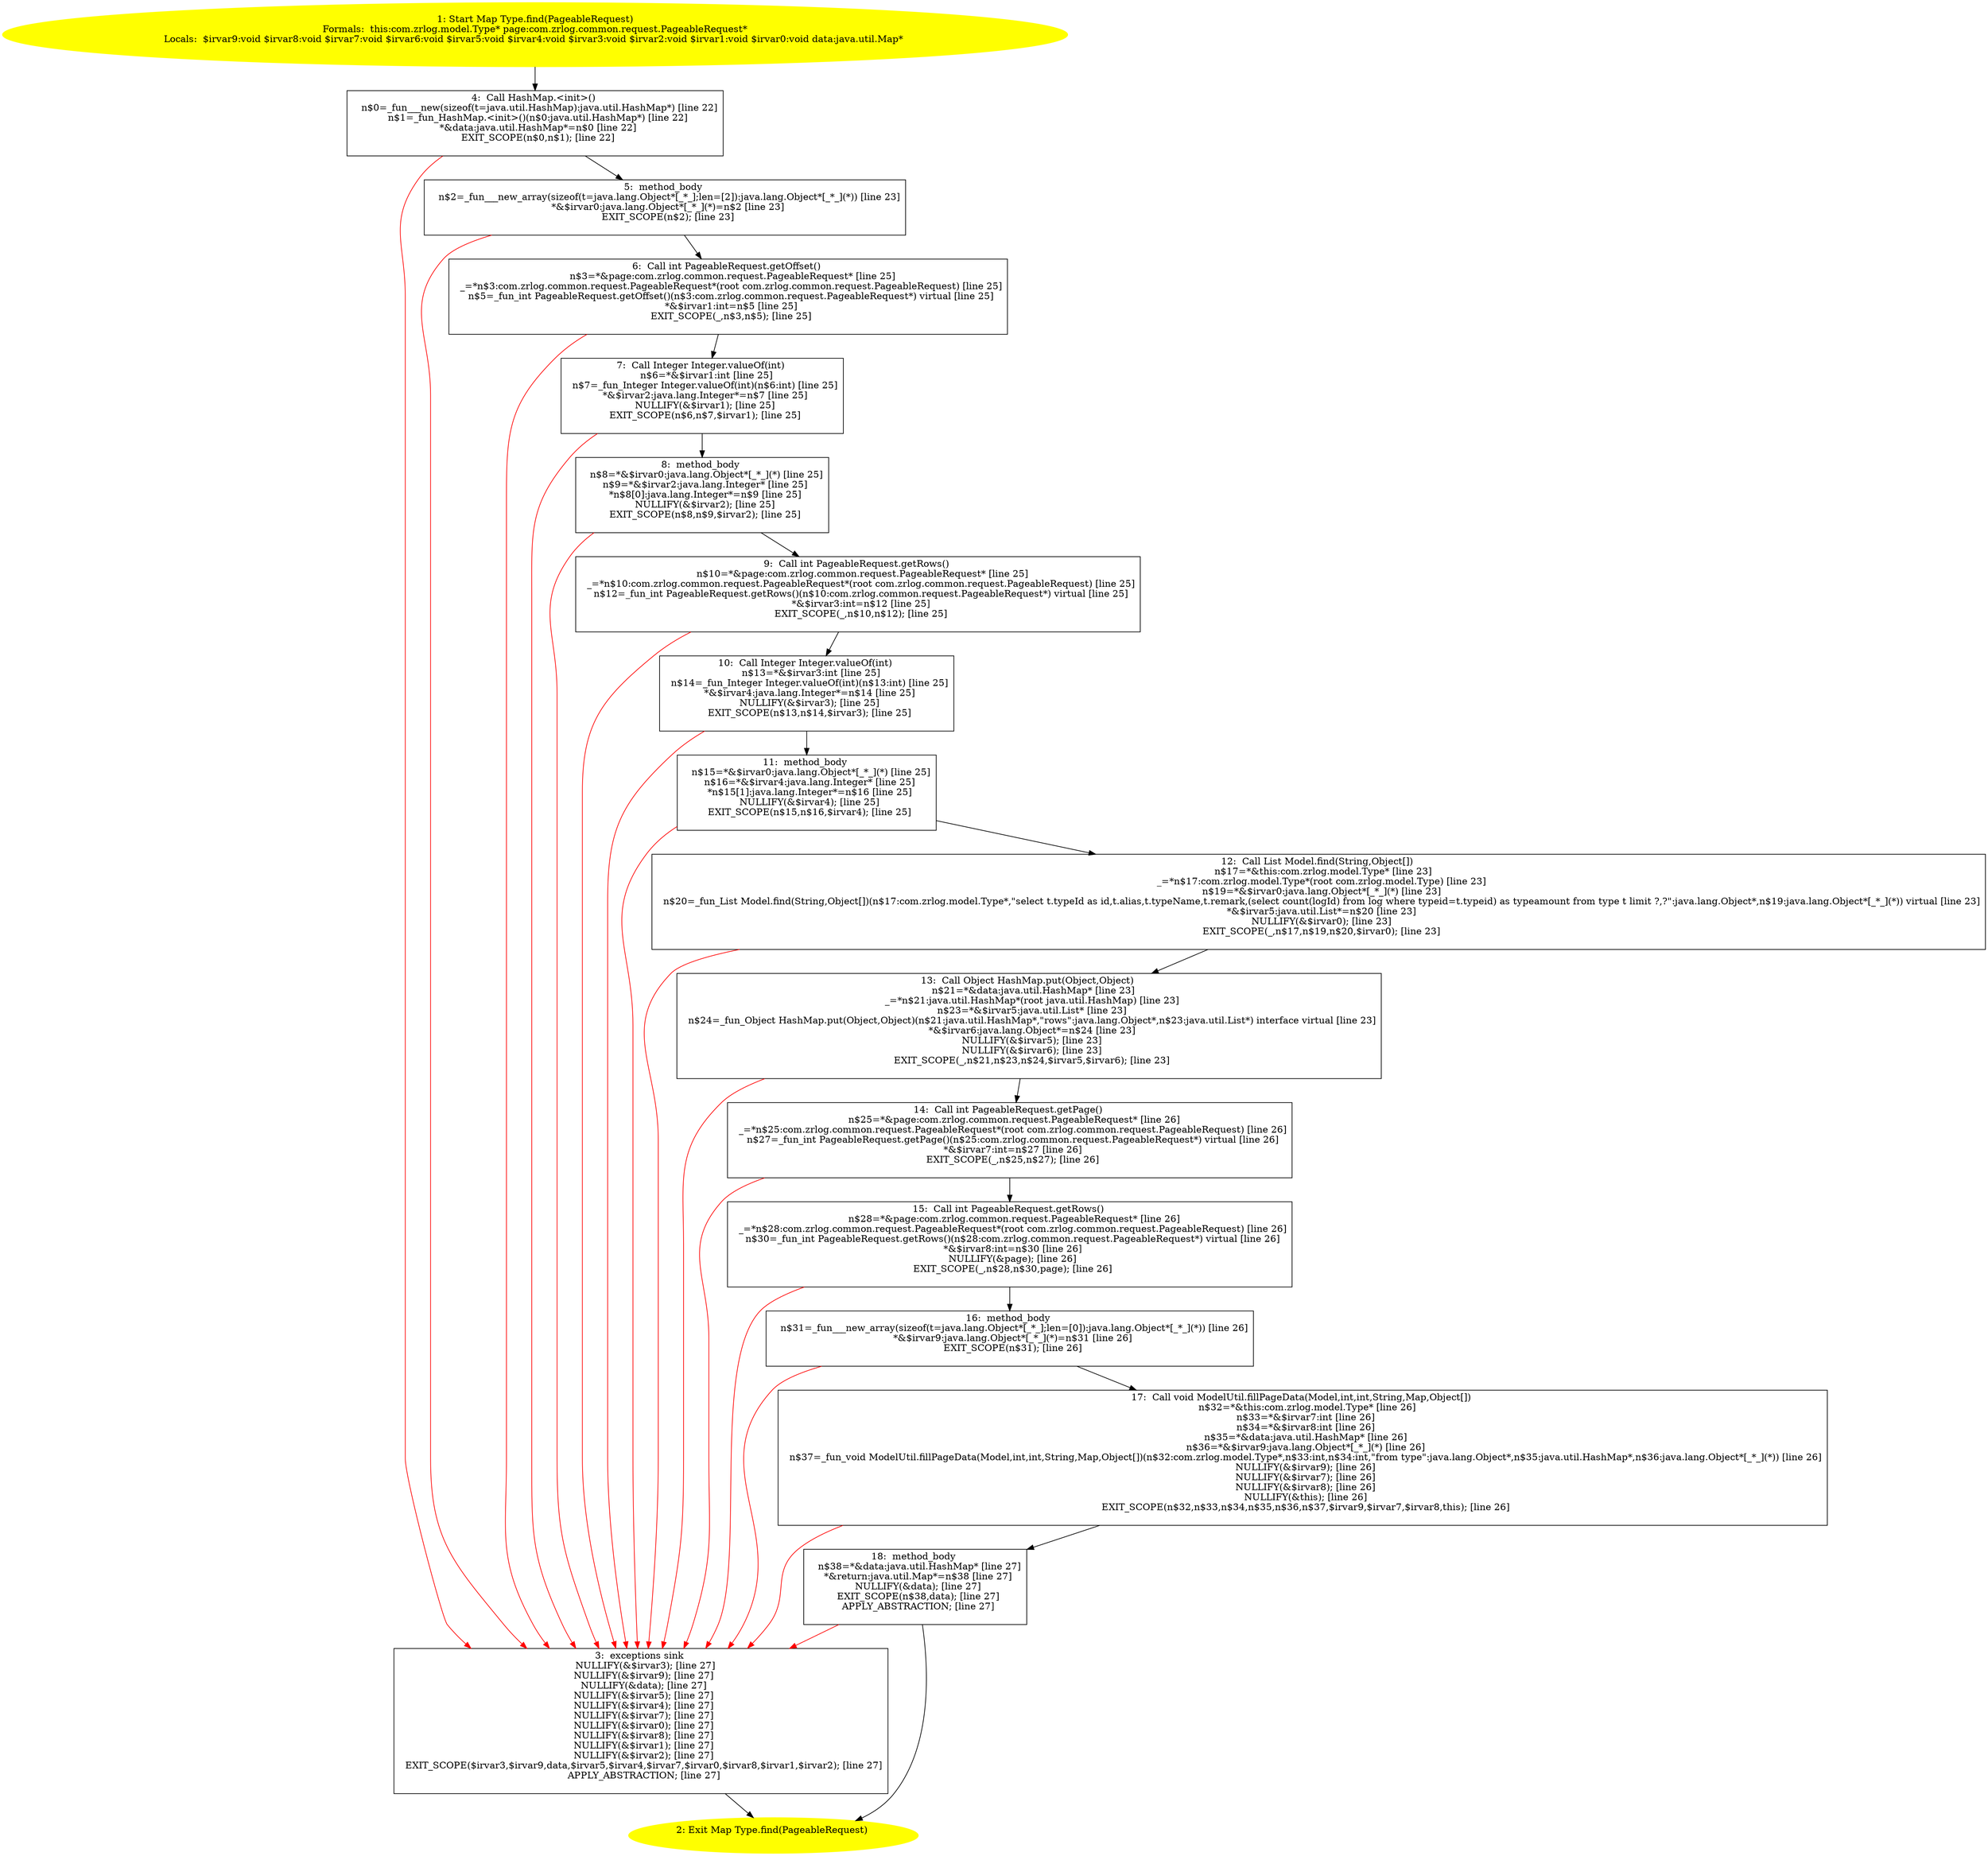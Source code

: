 /* @generated */
digraph cfg {
"com.zrlog.model.Type.find(com.zrlog.common.request.PageableRequest):java.util.Map.40b207662d74c3b27a3356ad98db0ec5_1" [label="1: Start Map Type.find(PageableRequest)\nFormals:  this:com.zrlog.model.Type* page:com.zrlog.common.request.PageableRequest*\nLocals:  $irvar9:void $irvar8:void $irvar7:void $irvar6:void $irvar5:void $irvar4:void $irvar3:void $irvar2:void $irvar1:void $irvar0:void data:java.util.Map* \n  " color=yellow style=filled]
	

	 "com.zrlog.model.Type.find(com.zrlog.common.request.PageableRequest):java.util.Map.40b207662d74c3b27a3356ad98db0ec5_1" -> "com.zrlog.model.Type.find(com.zrlog.common.request.PageableRequest):java.util.Map.40b207662d74c3b27a3356ad98db0ec5_4" ;
"com.zrlog.model.Type.find(com.zrlog.common.request.PageableRequest):java.util.Map.40b207662d74c3b27a3356ad98db0ec5_2" [label="2: Exit Map Type.find(PageableRequest) \n  " color=yellow style=filled]
	

"com.zrlog.model.Type.find(com.zrlog.common.request.PageableRequest):java.util.Map.40b207662d74c3b27a3356ad98db0ec5_3" [label="3:  exceptions sink \n   NULLIFY(&$irvar3); [line 27]\n  NULLIFY(&$irvar9); [line 27]\n  NULLIFY(&data); [line 27]\n  NULLIFY(&$irvar5); [line 27]\n  NULLIFY(&$irvar4); [line 27]\n  NULLIFY(&$irvar7); [line 27]\n  NULLIFY(&$irvar0); [line 27]\n  NULLIFY(&$irvar8); [line 27]\n  NULLIFY(&$irvar1); [line 27]\n  NULLIFY(&$irvar2); [line 27]\n  EXIT_SCOPE($irvar3,$irvar9,data,$irvar5,$irvar4,$irvar7,$irvar0,$irvar8,$irvar1,$irvar2); [line 27]\n  APPLY_ABSTRACTION; [line 27]\n " shape="box"]
	

	 "com.zrlog.model.Type.find(com.zrlog.common.request.PageableRequest):java.util.Map.40b207662d74c3b27a3356ad98db0ec5_3" -> "com.zrlog.model.Type.find(com.zrlog.common.request.PageableRequest):java.util.Map.40b207662d74c3b27a3356ad98db0ec5_2" ;
"com.zrlog.model.Type.find(com.zrlog.common.request.PageableRequest):java.util.Map.40b207662d74c3b27a3356ad98db0ec5_4" [label="4:  Call HashMap.<init>() \n   n$0=_fun___new(sizeof(t=java.util.HashMap):java.util.HashMap*) [line 22]\n  n$1=_fun_HashMap.<init>()(n$0:java.util.HashMap*) [line 22]\n  *&data:java.util.HashMap*=n$0 [line 22]\n  EXIT_SCOPE(n$0,n$1); [line 22]\n " shape="box"]
	

	 "com.zrlog.model.Type.find(com.zrlog.common.request.PageableRequest):java.util.Map.40b207662d74c3b27a3356ad98db0ec5_4" -> "com.zrlog.model.Type.find(com.zrlog.common.request.PageableRequest):java.util.Map.40b207662d74c3b27a3356ad98db0ec5_5" ;
	 "com.zrlog.model.Type.find(com.zrlog.common.request.PageableRequest):java.util.Map.40b207662d74c3b27a3356ad98db0ec5_4" -> "com.zrlog.model.Type.find(com.zrlog.common.request.PageableRequest):java.util.Map.40b207662d74c3b27a3356ad98db0ec5_3" [color="red" ];
"com.zrlog.model.Type.find(com.zrlog.common.request.PageableRequest):java.util.Map.40b207662d74c3b27a3356ad98db0ec5_5" [label="5:  method_body \n   n$2=_fun___new_array(sizeof(t=java.lang.Object*[_*_];len=[2]):java.lang.Object*[_*_](*)) [line 23]\n  *&$irvar0:java.lang.Object*[_*_](*)=n$2 [line 23]\n  EXIT_SCOPE(n$2); [line 23]\n " shape="box"]
	

	 "com.zrlog.model.Type.find(com.zrlog.common.request.PageableRequest):java.util.Map.40b207662d74c3b27a3356ad98db0ec5_5" -> "com.zrlog.model.Type.find(com.zrlog.common.request.PageableRequest):java.util.Map.40b207662d74c3b27a3356ad98db0ec5_6" ;
	 "com.zrlog.model.Type.find(com.zrlog.common.request.PageableRequest):java.util.Map.40b207662d74c3b27a3356ad98db0ec5_5" -> "com.zrlog.model.Type.find(com.zrlog.common.request.PageableRequest):java.util.Map.40b207662d74c3b27a3356ad98db0ec5_3" [color="red" ];
"com.zrlog.model.Type.find(com.zrlog.common.request.PageableRequest):java.util.Map.40b207662d74c3b27a3356ad98db0ec5_6" [label="6:  Call int PageableRequest.getOffset() \n   n$3=*&page:com.zrlog.common.request.PageableRequest* [line 25]\n  _=*n$3:com.zrlog.common.request.PageableRequest*(root com.zrlog.common.request.PageableRequest) [line 25]\n  n$5=_fun_int PageableRequest.getOffset()(n$3:com.zrlog.common.request.PageableRequest*) virtual [line 25]\n  *&$irvar1:int=n$5 [line 25]\n  EXIT_SCOPE(_,n$3,n$5); [line 25]\n " shape="box"]
	

	 "com.zrlog.model.Type.find(com.zrlog.common.request.PageableRequest):java.util.Map.40b207662d74c3b27a3356ad98db0ec5_6" -> "com.zrlog.model.Type.find(com.zrlog.common.request.PageableRequest):java.util.Map.40b207662d74c3b27a3356ad98db0ec5_7" ;
	 "com.zrlog.model.Type.find(com.zrlog.common.request.PageableRequest):java.util.Map.40b207662d74c3b27a3356ad98db0ec5_6" -> "com.zrlog.model.Type.find(com.zrlog.common.request.PageableRequest):java.util.Map.40b207662d74c3b27a3356ad98db0ec5_3" [color="red" ];
"com.zrlog.model.Type.find(com.zrlog.common.request.PageableRequest):java.util.Map.40b207662d74c3b27a3356ad98db0ec5_7" [label="7:  Call Integer Integer.valueOf(int) \n   n$6=*&$irvar1:int [line 25]\n  n$7=_fun_Integer Integer.valueOf(int)(n$6:int) [line 25]\n  *&$irvar2:java.lang.Integer*=n$7 [line 25]\n  NULLIFY(&$irvar1); [line 25]\n  EXIT_SCOPE(n$6,n$7,$irvar1); [line 25]\n " shape="box"]
	

	 "com.zrlog.model.Type.find(com.zrlog.common.request.PageableRequest):java.util.Map.40b207662d74c3b27a3356ad98db0ec5_7" -> "com.zrlog.model.Type.find(com.zrlog.common.request.PageableRequest):java.util.Map.40b207662d74c3b27a3356ad98db0ec5_8" ;
	 "com.zrlog.model.Type.find(com.zrlog.common.request.PageableRequest):java.util.Map.40b207662d74c3b27a3356ad98db0ec5_7" -> "com.zrlog.model.Type.find(com.zrlog.common.request.PageableRequest):java.util.Map.40b207662d74c3b27a3356ad98db0ec5_3" [color="red" ];
"com.zrlog.model.Type.find(com.zrlog.common.request.PageableRequest):java.util.Map.40b207662d74c3b27a3356ad98db0ec5_8" [label="8:  method_body \n   n$8=*&$irvar0:java.lang.Object*[_*_](*) [line 25]\n  n$9=*&$irvar2:java.lang.Integer* [line 25]\n  *n$8[0]:java.lang.Integer*=n$9 [line 25]\n  NULLIFY(&$irvar2); [line 25]\n  EXIT_SCOPE(n$8,n$9,$irvar2); [line 25]\n " shape="box"]
	

	 "com.zrlog.model.Type.find(com.zrlog.common.request.PageableRequest):java.util.Map.40b207662d74c3b27a3356ad98db0ec5_8" -> "com.zrlog.model.Type.find(com.zrlog.common.request.PageableRequest):java.util.Map.40b207662d74c3b27a3356ad98db0ec5_9" ;
	 "com.zrlog.model.Type.find(com.zrlog.common.request.PageableRequest):java.util.Map.40b207662d74c3b27a3356ad98db0ec5_8" -> "com.zrlog.model.Type.find(com.zrlog.common.request.PageableRequest):java.util.Map.40b207662d74c3b27a3356ad98db0ec5_3" [color="red" ];
"com.zrlog.model.Type.find(com.zrlog.common.request.PageableRequest):java.util.Map.40b207662d74c3b27a3356ad98db0ec5_9" [label="9:  Call int PageableRequest.getRows() \n   n$10=*&page:com.zrlog.common.request.PageableRequest* [line 25]\n  _=*n$10:com.zrlog.common.request.PageableRequest*(root com.zrlog.common.request.PageableRequest) [line 25]\n  n$12=_fun_int PageableRequest.getRows()(n$10:com.zrlog.common.request.PageableRequest*) virtual [line 25]\n  *&$irvar3:int=n$12 [line 25]\n  EXIT_SCOPE(_,n$10,n$12); [line 25]\n " shape="box"]
	

	 "com.zrlog.model.Type.find(com.zrlog.common.request.PageableRequest):java.util.Map.40b207662d74c3b27a3356ad98db0ec5_9" -> "com.zrlog.model.Type.find(com.zrlog.common.request.PageableRequest):java.util.Map.40b207662d74c3b27a3356ad98db0ec5_10" ;
	 "com.zrlog.model.Type.find(com.zrlog.common.request.PageableRequest):java.util.Map.40b207662d74c3b27a3356ad98db0ec5_9" -> "com.zrlog.model.Type.find(com.zrlog.common.request.PageableRequest):java.util.Map.40b207662d74c3b27a3356ad98db0ec5_3" [color="red" ];
"com.zrlog.model.Type.find(com.zrlog.common.request.PageableRequest):java.util.Map.40b207662d74c3b27a3356ad98db0ec5_10" [label="10:  Call Integer Integer.valueOf(int) \n   n$13=*&$irvar3:int [line 25]\n  n$14=_fun_Integer Integer.valueOf(int)(n$13:int) [line 25]\n  *&$irvar4:java.lang.Integer*=n$14 [line 25]\n  NULLIFY(&$irvar3); [line 25]\n  EXIT_SCOPE(n$13,n$14,$irvar3); [line 25]\n " shape="box"]
	

	 "com.zrlog.model.Type.find(com.zrlog.common.request.PageableRequest):java.util.Map.40b207662d74c3b27a3356ad98db0ec5_10" -> "com.zrlog.model.Type.find(com.zrlog.common.request.PageableRequest):java.util.Map.40b207662d74c3b27a3356ad98db0ec5_11" ;
	 "com.zrlog.model.Type.find(com.zrlog.common.request.PageableRequest):java.util.Map.40b207662d74c3b27a3356ad98db0ec5_10" -> "com.zrlog.model.Type.find(com.zrlog.common.request.PageableRequest):java.util.Map.40b207662d74c3b27a3356ad98db0ec5_3" [color="red" ];
"com.zrlog.model.Type.find(com.zrlog.common.request.PageableRequest):java.util.Map.40b207662d74c3b27a3356ad98db0ec5_11" [label="11:  method_body \n   n$15=*&$irvar0:java.lang.Object*[_*_](*) [line 25]\n  n$16=*&$irvar4:java.lang.Integer* [line 25]\n  *n$15[1]:java.lang.Integer*=n$16 [line 25]\n  NULLIFY(&$irvar4); [line 25]\n  EXIT_SCOPE(n$15,n$16,$irvar4); [line 25]\n " shape="box"]
	

	 "com.zrlog.model.Type.find(com.zrlog.common.request.PageableRequest):java.util.Map.40b207662d74c3b27a3356ad98db0ec5_11" -> "com.zrlog.model.Type.find(com.zrlog.common.request.PageableRequest):java.util.Map.40b207662d74c3b27a3356ad98db0ec5_12" ;
	 "com.zrlog.model.Type.find(com.zrlog.common.request.PageableRequest):java.util.Map.40b207662d74c3b27a3356ad98db0ec5_11" -> "com.zrlog.model.Type.find(com.zrlog.common.request.PageableRequest):java.util.Map.40b207662d74c3b27a3356ad98db0ec5_3" [color="red" ];
"com.zrlog.model.Type.find(com.zrlog.common.request.PageableRequest):java.util.Map.40b207662d74c3b27a3356ad98db0ec5_12" [label="12:  Call List Model.find(String,Object[]) \n   n$17=*&this:com.zrlog.model.Type* [line 23]\n  _=*n$17:com.zrlog.model.Type*(root com.zrlog.model.Type) [line 23]\n  n$19=*&$irvar0:java.lang.Object*[_*_](*) [line 23]\n  n$20=_fun_List Model.find(String,Object[])(n$17:com.zrlog.model.Type*,\"select t.typeId as id,t.alias,t.typeName,t.remark,(select count(logId) from log where typeid=t.typeid) as typeamount from type t limit ?,?\":java.lang.Object*,n$19:java.lang.Object*[_*_](*)) virtual [line 23]\n  *&$irvar5:java.util.List*=n$20 [line 23]\n  NULLIFY(&$irvar0); [line 23]\n  EXIT_SCOPE(_,n$17,n$19,n$20,$irvar0); [line 23]\n " shape="box"]
	

	 "com.zrlog.model.Type.find(com.zrlog.common.request.PageableRequest):java.util.Map.40b207662d74c3b27a3356ad98db0ec5_12" -> "com.zrlog.model.Type.find(com.zrlog.common.request.PageableRequest):java.util.Map.40b207662d74c3b27a3356ad98db0ec5_13" ;
	 "com.zrlog.model.Type.find(com.zrlog.common.request.PageableRequest):java.util.Map.40b207662d74c3b27a3356ad98db0ec5_12" -> "com.zrlog.model.Type.find(com.zrlog.common.request.PageableRequest):java.util.Map.40b207662d74c3b27a3356ad98db0ec5_3" [color="red" ];
"com.zrlog.model.Type.find(com.zrlog.common.request.PageableRequest):java.util.Map.40b207662d74c3b27a3356ad98db0ec5_13" [label="13:  Call Object HashMap.put(Object,Object) \n   n$21=*&data:java.util.HashMap* [line 23]\n  _=*n$21:java.util.HashMap*(root java.util.HashMap) [line 23]\n  n$23=*&$irvar5:java.util.List* [line 23]\n  n$24=_fun_Object HashMap.put(Object,Object)(n$21:java.util.HashMap*,\"rows\":java.lang.Object*,n$23:java.util.List*) interface virtual [line 23]\n  *&$irvar6:java.lang.Object*=n$24 [line 23]\n  NULLIFY(&$irvar5); [line 23]\n  NULLIFY(&$irvar6); [line 23]\n  EXIT_SCOPE(_,n$21,n$23,n$24,$irvar5,$irvar6); [line 23]\n " shape="box"]
	

	 "com.zrlog.model.Type.find(com.zrlog.common.request.PageableRequest):java.util.Map.40b207662d74c3b27a3356ad98db0ec5_13" -> "com.zrlog.model.Type.find(com.zrlog.common.request.PageableRequest):java.util.Map.40b207662d74c3b27a3356ad98db0ec5_14" ;
	 "com.zrlog.model.Type.find(com.zrlog.common.request.PageableRequest):java.util.Map.40b207662d74c3b27a3356ad98db0ec5_13" -> "com.zrlog.model.Type.find(com.zrlog.common.request.PageableRequest):java.util.Map.40b207662d74c3b27a3356ad98db0ec5_3" [color="red" ];
"com.zrlog.model.Type.find(com.zrlog.common.request.PageableRequest):java.util.Map.40b207662d74c3b27a3356ad98db0ec5_14" [label="14:  Call int PageableRequest.getPage() \n   n$25=*&page:com.zrlog.common.request.PageableRequest* [line 26]\n  _=*n$25:com.zrlog.common.request.PageableRequest*(root com.zrlog.common.request.PageableRequest) [line 26]\n  n$27=_fun_int PageableRequest.getPage()(n$25:com.zrlog.common.request.PageableRequest*) virtual [line 26]\n  *&$irvar7:int=n$27 [line 26]\n  EXIT_SCOPE(_,n$25,n$27); [line 26]\n " shape="box"]
	

	 "com.zrlog.model.Type.find(com.zrlog.common.request.PageableRequest):java.util.Map.40b207662d74c3b27a3356ad98db0ec5_14" -> "com.zrlog.model.Type.find(com.zrlog.common.request.PageableRequest):java.util.Map.40b207662d74c3b27a3356ad98db0ec5_15" ;
	 "com.zrlog.model.Type.find(com.zrlog.common.request.PageableRequest):java.util.Map.40b207662d74c3b27a3356ad98db0ec5_14" -> "com.zrlog.model.Type.find(com.zrlog.common.request.PageableRequest):java.util.Map.40b207662d74c3b27a3356ad98db0ec5_3" [color="red" ];
"com.zrlog.model.Type.find(com.zrlog.common.request.PageableRequest):java.util.Map.40b207662d74c3b27a3356ad98db0ec5_15" [label="15:  Call int PageableRequest.getRows() \n   n$28=*&page:com.zrlog.common.request.PageableRequest* [line 26]\n  _=*n$28:com.zrlog.common.request.PageableRequest*(root com.zrlog.common.request.PageableRequest) [line 26]\n  n$30=_fun_int PageableRequest.getRows()(n$28:com.zrlog.common.request.PageableRequest*) virtual [line 26]\n  *&$irvar8:int=n$30 [line 26]\n  NULLIFY(&page); [line 26]\n  EXIT_SCOPE(_,n$28,n$30,page); [line 26]\n " shape="box"]
	

	 "com.zrlog.model.Type.find(com.zrlog.common.request.PageableRequest):java.util.Map.40b207662d74c3b27a3356ad98db0ec5_15" -> "com.zrlog.model.Type.find(com.zrlog.common.request.PageableRequest):java.util.Map.40b207662d74c3b27a3356ad98db0ec5_16" ;
	 "com.zrlog.model.Type.find(com.zrlog.common.request.PageableRequest):java.util.Map.40b207662d74c3b27a3356ad98db0ec5_15" -> "com.zrlog.model.Type.find(com.zrlog.common.request.PageableRequest):java.util.Map.40b207662d74c3b27a3356ad98db0ec5_3" [color="red" ];
"com.zrlog.model.Type.find(com.zrlog.common.request.PageableRequest):java.util.Map.40b207662d74c3b27a3356ad98db0ec5_16" [label="16:  method_body \n   n$31=_fun___new_array(sizeof(t=java.lang.Object*[_*_];len=[0]):java.lang.Object*[_*_](*)) [line 26]\n  *&$irvar9:java.lang.Object*[_*_](*)=n$31 [line 26]\n  EXIT_SCOPE(n$31); [line 26]\n " shape="box"]
	

	 "com.zrlog.model.Type.find(com.zrlog.common.request.PageableRequest):java.util.Map.40b207662d74c3b27a3356ad98db0ec5_16" -> "com.zrlog.model.Type.find(com.zrlog.common.request.PageableRequest):java.util.Map.40b207662d74c3b27a3356ad98db0ec5_17" ;
	 "com.zrlog.model.Type.find(com.zrlog.common.request.PageableRequest):java.util.Map.40b207662d74c3b27a3356ad98db0ec5_16" -> "com.zrlog.model.Type.find(com.zrlog.common.request.PageableRequest):java.util.Map.40b207662d74c3b27a3356ad98db0ec5_3" [color="red" ];
"com.zrlog.model.Type.find(com.zrlog.common.request.PageableRequest):java.util.Map.40b207662d74c3b27a3356ad98db0ec5_17" [label="17:  Call void ModelUtil.fillPageData(Model,int,int,String,Map,Object[]) \n   n$32=*&this:com.zrlog.model.Type* [line 26]\n  n$33=*&$irvar7:int [line 26]\n  n$34=*&$irvar8:int [line 26]\n  n$35=*&data:java.util.HashMap* [line 26]\n  n$36=*&$irvar9:java.lang.Object*[_*_](*) [line 26]\n  n$37=_fun_void ModelUtil.fillPageData(Model,int,int,String,Map,Object[])(n$32:com.zrlog.model.Type*,n$33:int,n$34:int,\"from type\":java.lang.Object*,n$35:java.util.HashMap*,n$36:java.lang.Object*[_*_](*)) [line 26]\n  NULLIFY(&$irvar9); [line 26]\n  NULLIFY(&$irvar7); [line 26]\n  NULLIFY(&$irvar8); [line 26]\n  NULLIFY(&this); [line 26]\n  EXIT_SCOPE(n$32,n$33,n$34,n$35,n$36,n$37,$irvar9,$irvar7,$irvar8,this); [line 26]\n " shape="box"]
	

	 "com.zrlog.model.Type.find(com.zrlog.common.request.PageableRequest):java.util.Map.40b207662d74c3b27a3356ad98db0ec5_17" -> "com.zrlog.model.Type.find(com.zrlog.common.request.PageableRequest):java.util.Map.40b207662d74c3b27a3356ad98db0ec5_18" ;
	 "com.zrlog.model.Type.find(com.zrlog.common.request.PageableRequest):java.util.Map.40b207662d74c3b27a3356ad98db0ec5_17" -> "com.zrlog.model.Type.find(com.zrlog.common.request.PageableRequest):java.util.Map.40b207662d74c3b27a3356ad98db0ec5_3" [color="red" ];
"com.zrlog.model.Type.find(com.zrlog.common.request.PageableRequest):java.util.Map.40b207662d74c3b27a3356ad98db0ec5_18" [label="18:  method_body \n   n$38=*&data:java.util.HashMap* [line 27]\n  *&return:java.util.Map*=n$38 [line 27]\n  NULLIFY(&data); [line 27]\n  EXIT_SCOPE(n$38,data); [line 27]\n  APPLY_ABSTRACTION; [line 27]\n " shape="box"]
	

	 "com.zrlog.model.Type.find(com.zrlog.common.request.PageableRequest):java.util.Map.40b207662d74c3b27a3356ad98db0ec5_18" -> "com.zrlog.model.Type.find(com.zrlog.common.request.PageableRequest):java.util.Map.40b207662d74c3b27a3356ad98db0ec5_2" ;
	 "com.zrlog.model.Type.find(com.zrlog.common.request.PageableRequest):java.util.Map.40b207662d74c3b27a3356ad98db0ec5_18" -> "com.zrlog.model.Type.find(com.zrlog.common.request.PageableRequest):java.util.Map.40b207662d74c3b27a3356ad98db0ec5_3" [color="red" ];
}
